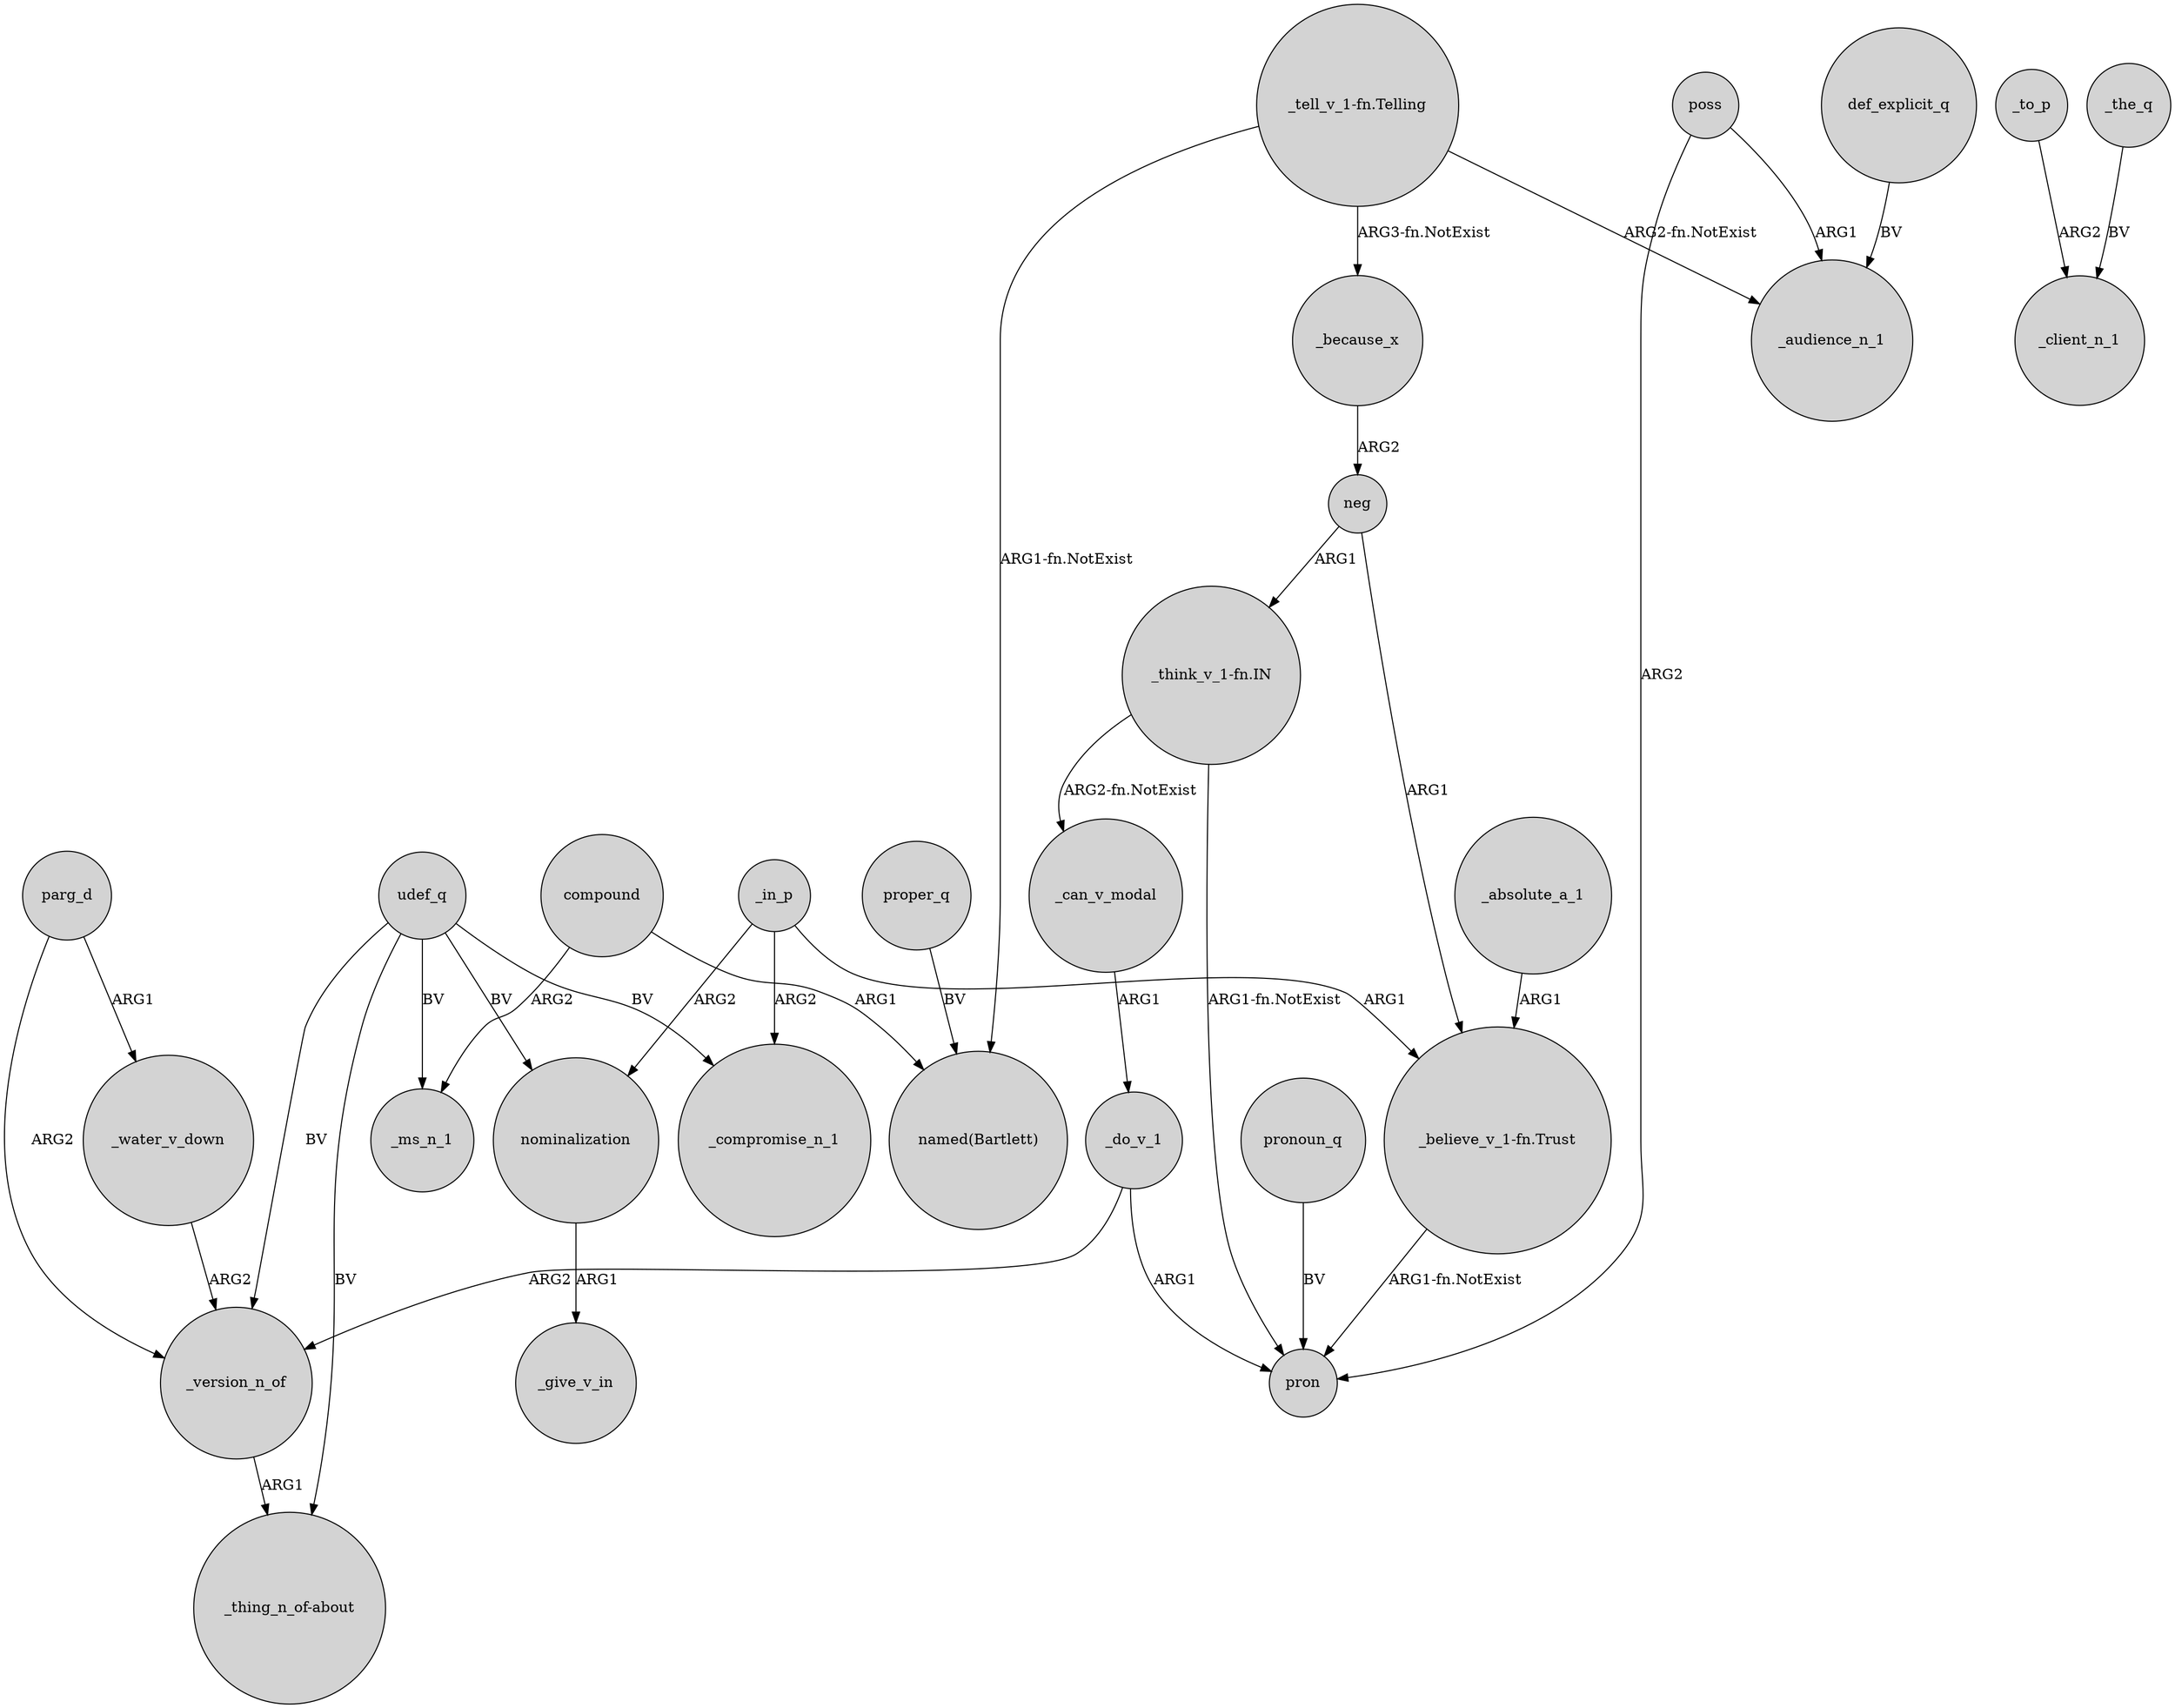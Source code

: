 digraph {
	node [shape=circle style=filled]
	_do_v_1 -> _version_n_of [label=ARG2]
	udef_q -> "_thing_n_of-about" [label=BV]
	"_think_v_1-fn.IN" -> _can_v_modal [label="ARG2-fn.NotExist"]
	poss -> pron [label=ARG2]
	"_think_v_1-fn.IN" -> pron [label="ARG1-fn.NotExist"]
	_in_p -> "_believe_v_1-fn.Trust" [label=ARG1]
	_version_n_of -> "_thing_n_of-about" [label=ARG1]
	"_believe_v_1-fn.Trust" -> pron [label="ARG1-fn.NotExist"]
	_water_v_down -> _version_n_of [label=ARG2]
	poss -> _audience_n_1 [label=ARG1]
	def_explicit_q -> _audience_n_1 [label=BV]
	compound -> _ms_n_1 [label=ARG2]
	compound -> "named(Bartlett)" [label=ARG1]
	_because_x -> neg [label=ARG2]
	udef_q -> _version_n_of [label=BV]
	pronoun_q -> pron [label=BV]
	_to_p -> _client_n_1 [label=ARG2]
	_the_q -> _client_n_1 [label=BV]
	udef_q -> _ms_n_1 [label=BV]
	neg -> "_believe_v_1-fn.Trust" [label=ARG1]
	_do_v_1 -> pron [label=ARG1]
	nominalization -> _give_v_in [label=ARG1]
	proper_q -> "named(Bartlett)" [label=BV]
	"_tell_v_1-fn.Telling" -> _because_x [label="ARG3-fn.NotExist"]
	_absolute_a_1 -> "_believe_v_1-fn.Trust" [label=ARG1]
	_can_v_modal -> _do_v_1 [label=ARG1]
	neg -> "_think_v_1-fn.IN" [label=ARG1]
	udef_q -> nominalization [label=BV]
	_in_p -> _compromise_n_1 [label=ARG2]
	udef_q -> _compromise_n_1 [label=BV]
	parg_d -> _water_v_down [label=ARG1]
	parg_d -> _version_n_of [label=ARG2]
	"_tell_v_1-fn.Telling" -> "named(Bartlett)" [label="ARG1-fn.NotExist"]
	_in_p -> nominalization [label=ARG2]
	"_tell_v_1-fn.Telling" -> _audience_n_1 [label="ARG2-fn.NotExist"]
}
